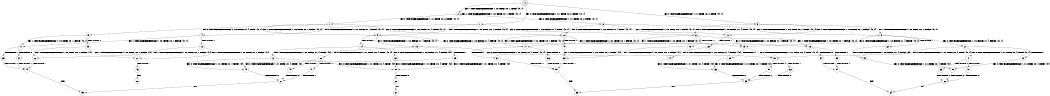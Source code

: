 digraph BCG {
size = "7, 10.5";
center = TRUE;
node [shape = circle];
0 [peripheries = 2];
0 -> 1 [label = "EX !0 !ATOMIC_EXCH_BRANCH (1, +1, TRUE, +0, 2, TRUE) !{0, 1}"];
0 -> 2 [label = "EX !1 !ATOMIC_EXCH_BRANCH (1, +0, TRUE, +0, 1, TRUE) !{0, 1}"];
0 -> 3 [label = "EX !0 !ATOMIC_EXCH_BRANCH (1, +1, TRUE, +0, 2, TRUE) !{0, 1}"];
1 -> 4 [label = "EX !0 !ATOMIC_EXCH_BRANCH (1, +0, FALSE, +1, 4, TRUE) !{0, 1}"];
1 -> 5 [label = "EX !1 !ATOMIC_EXCH_BRANCH (1, +0, TRUE, +0, 1, FALSE) !{0, 1}"];
1 -> 6 [label = "EX !0 !ATOMIC_EXCH_BRANCH (1, +0, FALSE, +1, 4, TRUE) !{0, 1}"];
2 -> 2 [label = "EX !1 !ATOMIC_EXCH_BRANCH (1, +0, TRUE, +0, 1, TRUE) !{0, 1}"];
2 -> 7 [label = "EX !0 !ATOMIC_EXCH_BRANCH (1, +1, TRUE, +0, 2, TRUE) !{0, 1}"];
2 -> 8 [label = "EX !0 !ATOMIC_EXCH_BRANCH (1, +1, TRUE, +0, 2, TRUE) !{0, 1}"];
3 -> 9 [label = "EX !1 !ATOMIC_EXCH_BRANCH (1, +0, TRUE, +0, 1, FALSE) !{0, 1}"];
3 -> 6 [label = "EX !0 !ATOMIC_EXCH_BRANCH (1, +0, FALSE, +1, 4, TRUE) !{0, 1}"];
3 -> 10 [label = "EX !1 !ATOMIC_EXCH_BRANCH (1, +0, TRUE, +0, 1, FALSE) !{0, 1}"];
4 -> 11 [label = "EX !1 !ATOMIC_EXCH_BRANCH (1, +0, TRUE, +0, 1, FALSE) !{0, 1}"];
4 -> 12 [label = "TERMINATE !0"];
5 -> 13 [label = "EX !0 !ATOMIC_EXCH_BRANCH (1, +0, FALSE, +1, 4, FALSE) !{0, 1}"];
5 -> 14 [label = "TERMINATE !1"];
5 -> 15 [label = "EX !0 !ATOMIC_EXCH_BRANCH (1, +0, FALSE, +1, 4, FALSE) !{0, 1}"];
6 -> 16 [label = "EX !1 !ATOMIC_EXCH_BRANCH (1, +0, TRUE, +0, 1, FALSE) !{0, 1}"];
6 -> 17 [label = "EX !1 !ATOMIC_EXCH_BRANCH (1, +0, TRUE, +0, 1, FALSE) !{0, 1}"];
6 -> 18 [label = "TERMINATE !0"];
7 -> 19 [label = "EX !0 !ATOMIC_EXCH_BRANCH (1, +0, FALSE, +1, 4, TRUE) !{0, 1}"];
7 -> 5 [label = "EX !1 !ATOMIC_EXCH_BRANCH (1, +0, TRUE, +0, 1, FALSE) !{0, 1}"];
7 -> 20 [label = "EX !0 !ATOMIC_EXCH_BRANCH (1, +0, FALSE, +1, 4, TRUE) !{0, 1}"];
8 -> 9 [label = "EX !1 !ATOMIC_EXCH_BRANCH (1, +0, TRUE, +0, 1, FALSE) !{0, 1}"];
8 -> 20 [label = "EX !0 !ATOMIC_EXCH_BRANCH (1, +0, FALSE, +1, 4, TRUE) !{0, 1}"];
8 -> 10 [label = "EX !1 !ATOMIC_EXCH_BRANCH (1, +0, TRUE, +0, 1, FALSE) !{0, 1}"];
9 -> 21 [label = "EX !0 !ATOMIC_EXCH_BRANCH (1, +0, FALSE, +1, 4, FALSE) !{0, 1}"];
9 -> 22 [label = "TERMINATE !1"];
9 -> 15 [label = "EX !0 !ATOMIC_EXCH_BRANCH (1, +0, FALSE, +1, 4, FALSE) !{0, 1}"];
10 -> 15 [label = "EX !0 !ATOMIC_EXCH_BRANCH (1, +0, FALSE, +1, 4, FALSE) !{0, 1}"];
10 -> 23 [label = "TERMINATE !1"];
11 -> 24 [label = "TERMINATE !0"];
11 -> 25 [label = "TERMINATE !1"];
12 -> 26 [label = "EX !1 !ATOMIC_EXCH_BRANCH (1, +0, TRUE, +0, 1, FALSE) !{1}"];
12 -> 27 [label = "EX !1 !ATOMIC_EXCH_BRANCH (1, +0, TRUE, +0, 1, FALSE) !{1}"];
13 -> 28 [label = "EX !0 !ATOMIC_EXCH_BRANCH (1, +1, TRUE, +0, 4, TRUE) !{0, 1}"];
13 -> 29 [label = "TERMINATE !1"];
13 -> 30 [label = "EX !0 !ATOMIC_EXCH_BRANCH (1, +1, TRUE, +0, 4, TRUE) !{0, 1}"];
14 -> 31 [label = "EX !0 !ATOMIC_EXCH_BRANCH (1, +0, FALSE, +1, 4, FALSE) !{0}"];
14 -> 32 [label = "EX !0 !ATOMIC_EXCH_BRANCH (1, +0, FALSE, +1, 4, FALSE) !{0}"];
15 -> 30 [label = "EX !0 !ATOMIC_EXCH_BRANCH (1, +1, TRUE, +0, 4, TRUE) !{0, 1}"];
15 -> 33 [label = "TERMINATE !1"];
16 -> 34 [label = "TERMINATE !0"];
16 -> 35 [label = "TERMINATE !1"];
17 -> 36 [label = "TERMINATE !0"];
17 -> 37 [label = "TERMINATE !1"];
18 -> 38 [label = "EX !1 !ATOMIC_EXCH_BRANCH (1, +0, TRUE, +0, 1, FALSE) !{1}"];
19 -> 11 [label = "EX !1 !ATOMIC_EXCH_BRANCH (1, +0, TRUE, +0, 1, FALSE) !{0, 1}"];
19 -> 39 [label = "TERMINATE !0"];
20 -> 16 [label = "EX !1 !ATOMIC_EXCH_BRANCH (1, +0, TRUE, +0, 1, FALSE) !{0, 1}"];
20 -> 17 [label = "EX !1 !ATOMIC_EXCH_BRANCH (1, +0, TRUE, +0, 1, FALSE) !{0, 1}"];
20 -> 40 [label = "TERMINATE !0"];
21 -> 41 [label = "EX !0 !ATOMIC_EXCH_BRANCH (1, +1, TRUE, +0, 4, TRUE) !{0, 1}"];
21 -> 42 [label = "TERMINATE !1"];
21 -> 30 [label = "EX !0 !ATOMIC_EXCH_BRANCH (1, +1, TRUE, +0, 4, TRUE) !{0, 1}"];
22 -> 43 [label = "EX !0 !ATOMIC_EXCH_BRANCH (1, +0, FALSE, +1, 4, FALSE) !{0}"];
23 -> 44 [label = "EX !0 !ATOMIC_EXCH_BRANCH (1, +0, FALSE, +1, 4, FALSE) !{0}"];
24 -> 45 [label = "TERMINATE !1"];
25 -> 45 [label = "TERMINATE !0"];
26 -> 45 [label = "TERMINATE !1"];
27 -> 46 [label = "TERMINATE !1"];
28 -> 47 [label = "TERMINATE !0"];
28 -> 48 [label = "TERMINATE !1"];
29 -> 49 [label = "EX !0 !ATOMIC_EXCH_BRANCH (1, +1, TRUE, +0, 4, TRUE) !{0}"];
29 -> 50 [label = "EX !0 !ATOMIC_EXCH_BRANCH (1, +1, TRUE, +0, 4, TRUE) !{0}"];
30 -> 51 [label = "TERMINATE !0"];
30 -> 52 [label = "TERMINATE !1"];
31 -> 49 [label = "EX !0 !ATOMIC_EXCH_BRANCH (1, +1, TRUE, +0, 4, TRUE) !{0}"];
31 -> 50 [label = "EX !0 !ATOMIC_EXCH_BRANCH (1, +1, TRUE, +0, 4, TRUE) !{0}"];
32 -> 50 [label = "EX !0 !ATOMIC_EXCH_BRANCH (1, +1, TRUE, +0, 4, TRUE) !{0}"];
33 -> 53 [label = "EX !0 !ATOMIC_EXCH_BRANCH (1, +1, TRUE, +0, 4, TRUE) !{0}"];
34 -> 54 [label = "TERMINATE !1"];
35 -> 54 [label = "TERMINATE !0"];
36 -> 55 [label = "TERMINATE !1"];
37 -> 55 [label = "TERMINATE !0"];
38 -> 55 [label = "TERMINATE !1"];
39 -> 26 [label = "EX !1 !ATOMIC_EXCH_BRANCH (1, +0, TRUE, +0, 1, FALSE) !{1}"];
39 -> 27 [label = "EX !1 !ATOMIC_EXCH_BRANCH (1, +0, TRUE, +0, 1, FALSE) !{1}"];
40 -> 38 [label = "EX !1 !ATOMIC_EXCH_BRANCH (1, +0, TRUE, +0, 1, FALSE) !{1}"];
41 -> 56 [label = "TERMINATE !0"];
41 -> 57 [label = "TERMINATE !1"];
42 -> 58 [label = "EX !0 !ATOMIC_EXCH_BRANCH (1, +1, TRUE, +0, 4, TRUE) !{0}"];
43 -> 58 [label = "EX !0 !ATOMIC_EXCH_BRANCH (1, +1, TRUE, +0, 4, TRUE) !{0}"];
44 -> 53 [label = "EX !0 !ATOMIC_EXCH_BRANCH (1, +1, TRUE, +0, 4, TRUE) !{0}"];
45 -> 59 [label = "exit"];
46 -> 60 [label = "exit"];
47 -> 61 [label = "TERMINATE !1"];
48 -> 61 [label = "TERMINATE !0"];
49 -> 61 [label = "TERMINATE !0"];
50 -> 62 [label = "TERMINATE !0"];
51 -> 63 [label = "TERMINATE !1"];
52 -> 63 [label = "TERMINATE !0"];
53 -> 63 [label = "TERMINATE !0"];
54 -> 64 [label = "exit"];
55 -> 65 [label = "exit"];
56 -> 66 [label = "TERMINATE !1"];
57 -> 66 [label = "TERMINATE !0"];
58 -> 66 [label = "TERMINATE !0"];
61 -> 59 [label = "exit"];
62 -> 67 [label = "exit"];
63 -> 65 [label = "exit"];
66 -> 64 [label = "exit"];
}
